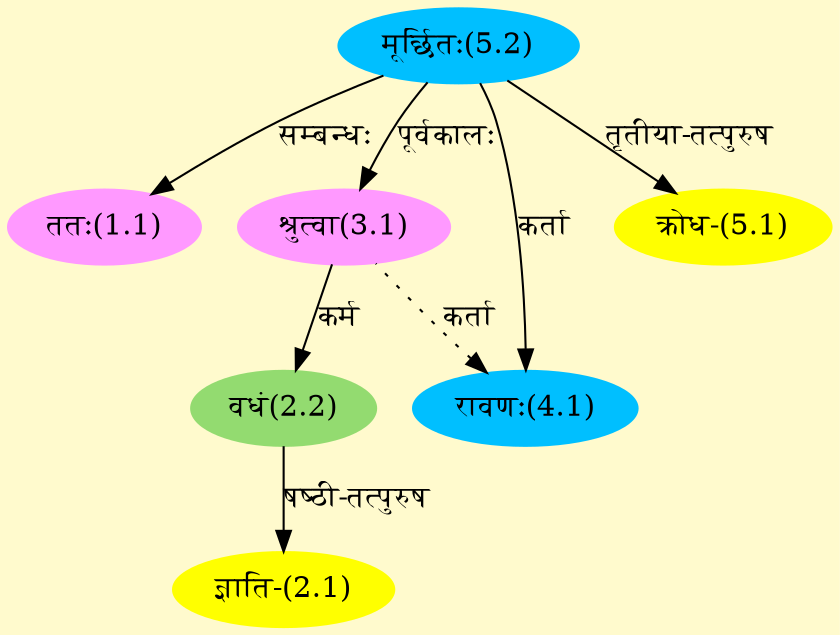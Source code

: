 digraph G{
rankdir=BT;
 compound=true;
 bgcolor="lemonchiffon1";
Node1_1 [style=filled, color="#FF99FF" label = "ततः(1.1)"]
Node5_2 [style=filled, color="#00BFFF" label = "मूर्छितः(5.2)"]
Node2_1 [style=filled, color="#FFFF00" label = "ज्ञाति-(2.1)"]
Node2_2 [style=filled, color="#93DB70" label = "वधं(2.2)"]
Node3_1 [style=filled, color="#FF99FF" label = "श्रुत्वा(3.1)"]
Node4_1 [style=filled, color="#00BFFF" label = "रावणः(4.1)"]
Node5_1 [style=filled, color="#FFFF00" label = "क्रोध-(5.1)"]
/* Start of Relations section */

Node1_1 -> Node5_2 [  label="सम्बन्धः"  dir="back" ]
Node2_1 -> Node2_2 [  label="षष्ठी-तत्पुरुष"  dir="back" ]
Node2_2 -> Node3_1 [  label="कर्म"  dir="back" ]
Node3_1 -> Node5_2 [  label="पूर्वकालः"  dir="back" ]
Node4_1 -> Node5_2 [  label="कर्ता"  dir="back" ]
Node4_1 -> Node3_1 [ style=dotted label="कर्ता"  dir="back" ]
Node5_1 -> Node5_2 [  label="तृतीया-तत्पुरुष"  dir="back" ]
}
